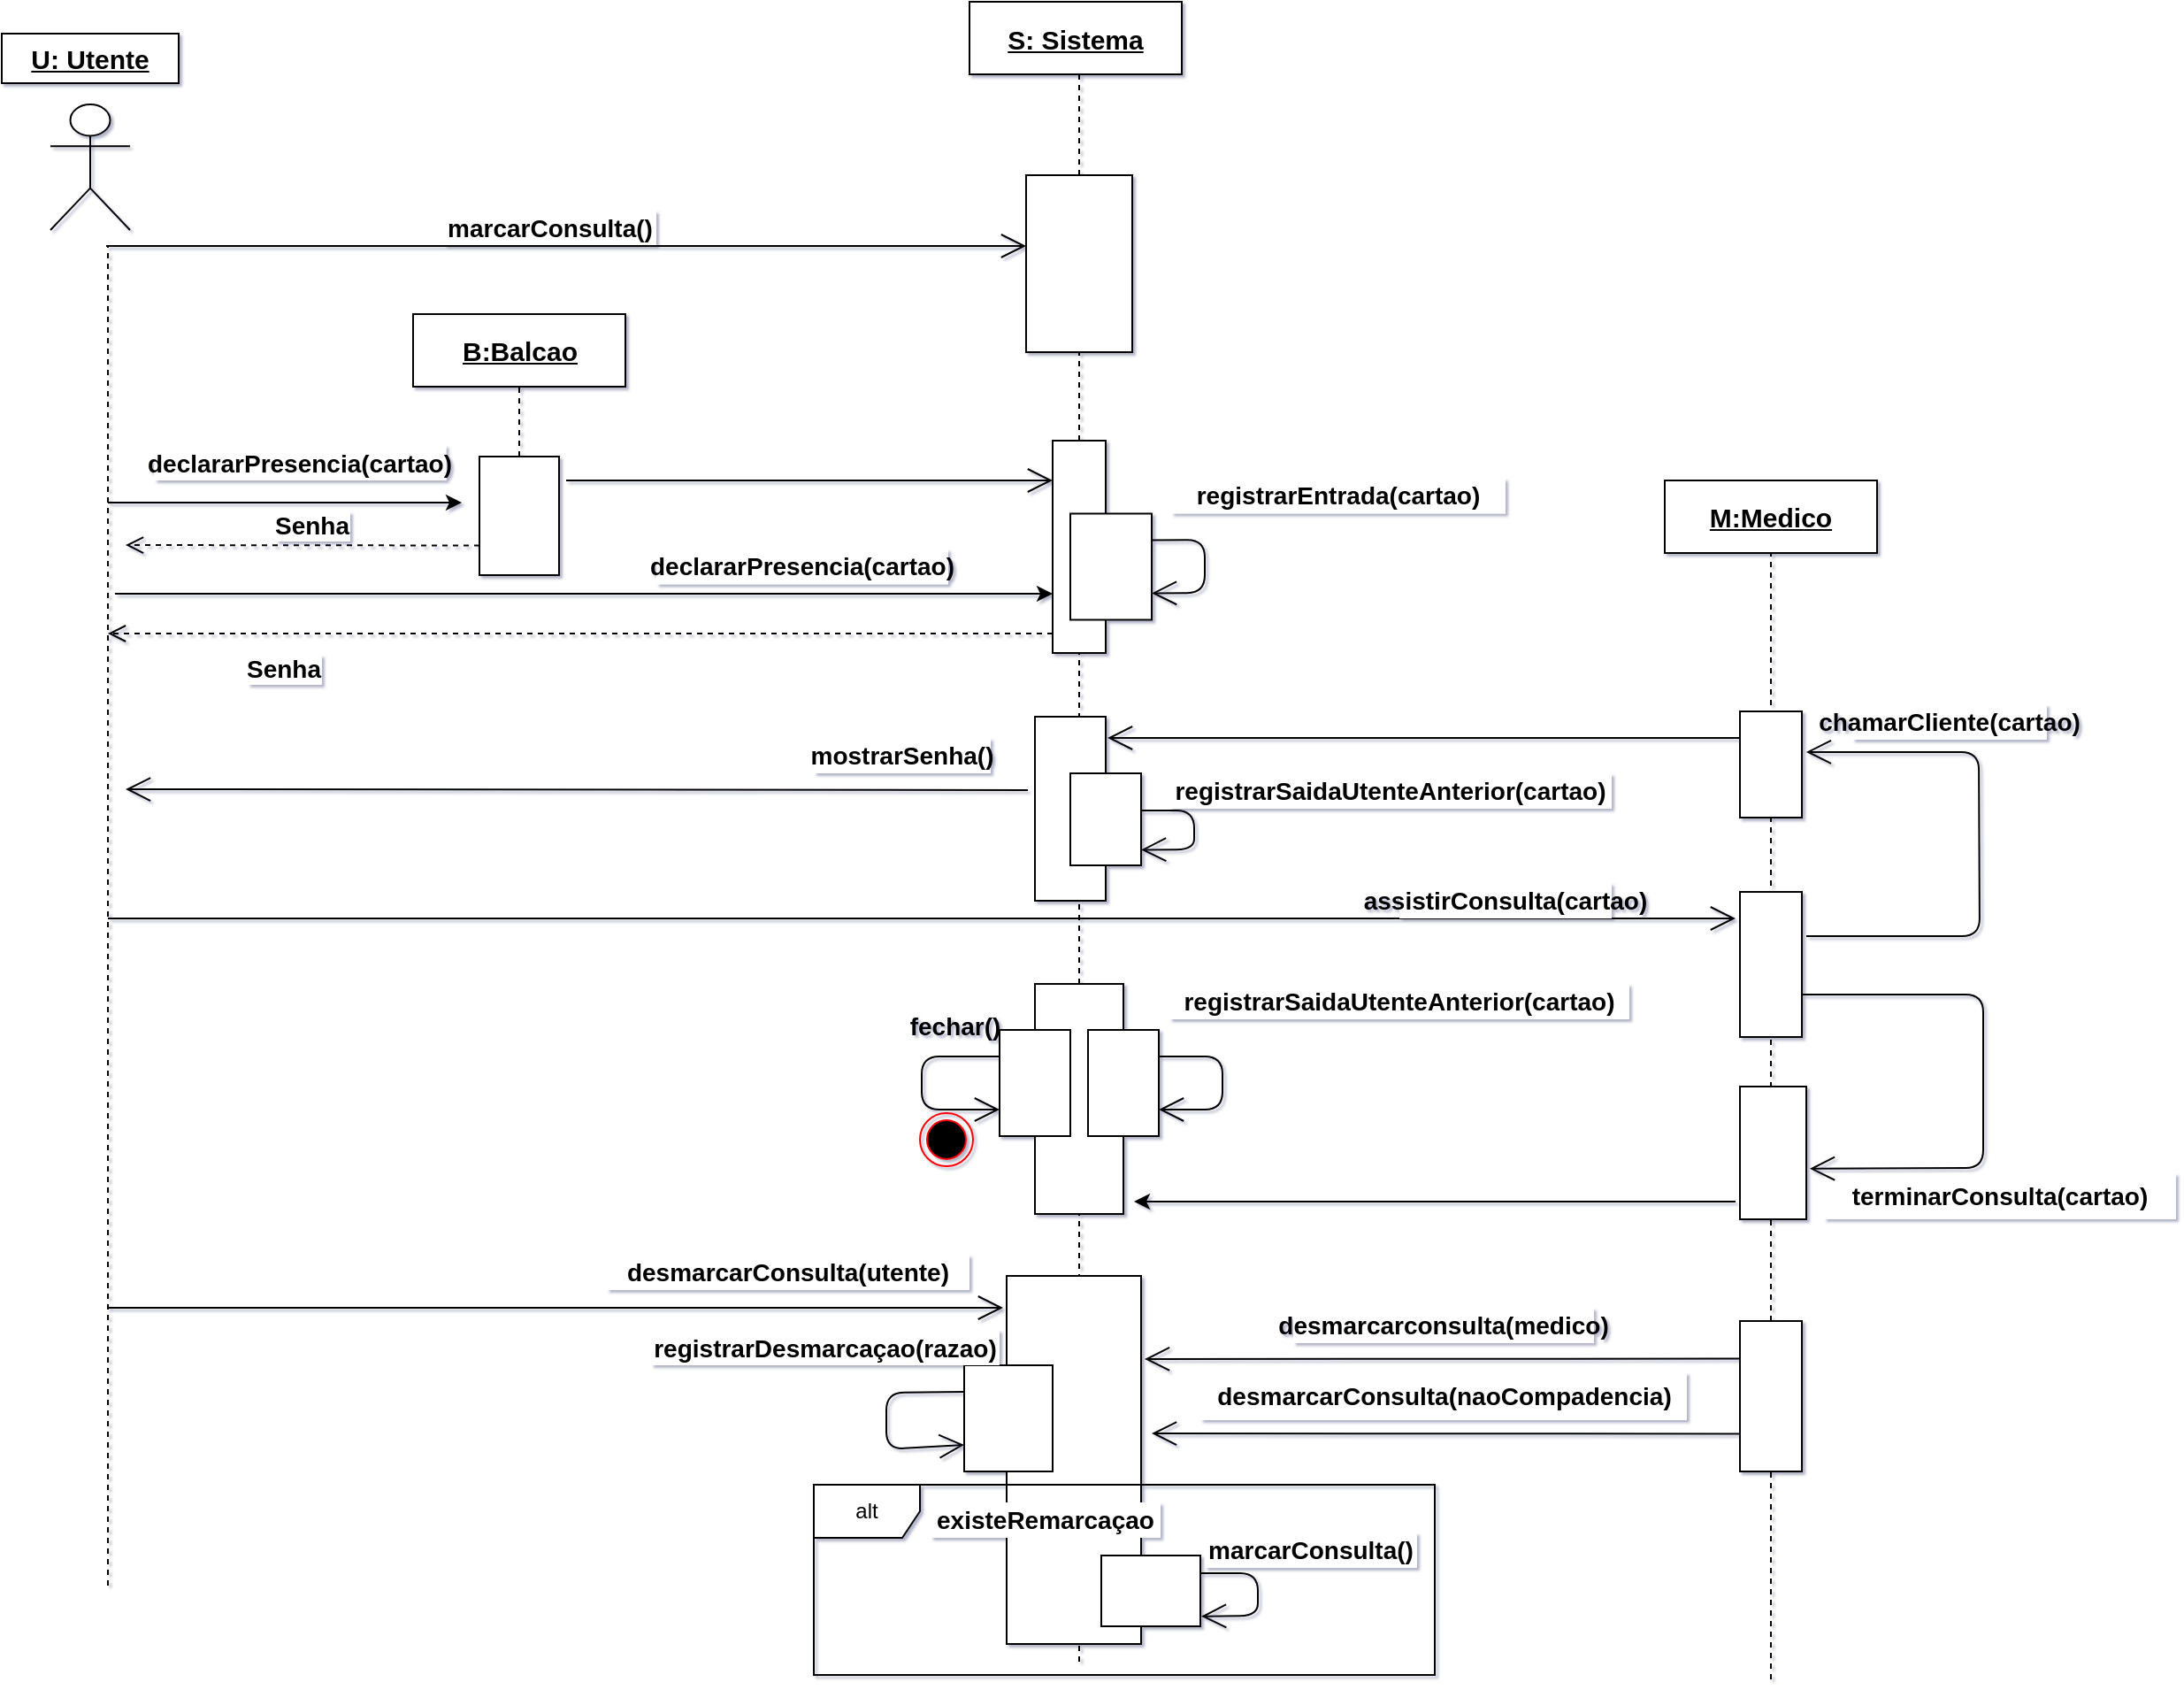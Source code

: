 <mxfile version="14.2.4" type="device"><diagram id="nksBYRpKuUvlGFji--ah" name="Page-1"><mxGraphModel dx="593" dy="313" grid="1" gridSize="10" guides="1" tooltips="1" connect="1" arrows="1" fold="1" page="1" pageScale="1" pageWidth="1390" pageHeight="980" math="0" shadow="1"><root><mxCell id="0"/><mxCell id="1" parent="0"/><mxCell id="WD7RwW45TAz70TlwFMTZ-11" value="" style="endArrow=none;dashed=1;html=1;" parent="1" source="WD7RwW45TAz70TlwFMTZ-15" edge="1"><mxGeometry width="50" height="50" relative="1" as="geometry"><mxPoint x="654" y="837" as="sourcePoint"/><mxPoint x="649" y="59" as="targetPoint"/></mxGeometry></mxCell><mxCell id="WD7RwW45TAz70TlwFMTZ-18" value="" style="endArrow=classic;html=1;" parent="1" edge="1"><mxGeometry width="50" height="50" relative="1" as="geometry"><mxPoint x="100" y="305" as="sourcePoint"/><mxPoint x="300" y="305" as="targetPoint"/></mxGeometry></mxCell><mxCell id="WD7RwW45TAz70TlwFMTZ-21" value="declararPresencia(cartao)" style="text;html=1;strokeColor=none;align=center;verticalAlign=middle;whiteSpace=wrap;rounded=0;fontStyle=1;fontSize=14;fillColor=#ffffff;" parent="1" vertex="1"><mxGeometry x="126.25" y="272.5" width="165" height="20" as="geometry"/></mxCell><mxCell id="WD7RwW45TAz70TlwFMTZ-27" value="" style="rounded=0;whiteSpace=wrap;html=1;" parent="1" vertex="1"><mxGeometry x="634" y="270" width="30" height="120" as="geometry"/></mxCell><mxCell id="WD7RwW45TAz70TlwFMTZ-28" value="" style="endArrow=none;dashed=1;html=1;entryX=0.5;entryY=1;entryDx=0;entryDy=0;" parent="1" source="WD7RwW45TAz70TlwFMTZ-50" target="WD7RwW45TAz70TlwFMTZ-27" edge="1"><mxGeometry width="50" height="50" relative="1" as="geometry"><mxPoint x="654" y="837" as="sourcePoint"/><mxPoint x="649" y="-3" as="targetPoint"/></mxGeometry></mxCell><mxCell id="WD7RwW45TAz70TlwFMTZ-30" value="" style="endArrow=open;endFill=1;endSize=12;html=1;" parent="1" edge="1"><mxGeometry width="160" relative="1" as="geometry"><mxPoint x="620" y="467.48" as="sourcePoint"/><mxPoint x="110" y="467" as="targetPoint"/></mxGeometry></mxCell><mxCell id="WD7RwW45TAz70TlwFMTZ-32" value="" style="rounded=0;whiteSpace=wrap;html=1;" parent="1" vertex="1"><mxGeometry x="624" y="426" width="40" height="104" as="geometry"/></mxCell><mxCell id="WD7RwW45TAz70TlwFMTZ-33" value="mostrarSenha()" style="text;html=1;strokeColor=none;align=center;verticalAlign=middle;whiteSpace=wrap;rounded=0;fontStyle=1;fontSize=14;fillColor=#ffffff;" parent="1" vertex="1"><mxGeometry x="499" y="438" width="100" height="20" as="geometry"/></mxCell><mxCell id="WD7RwW45TAz70TlwFMTZ-34" value="" style="endArrow=open;endFill=1;endSize=12;html=1;exitX=0;exitY=0.25;exitDx=0;exitDy=0;" parent="1" source="GIA6n7qFe35cQlI2zI8d-4" edge="1"><mxGeometry width="160" relative="1" as="geometry"><mxPoint x="805" y="437.0" as="sourcePoint"/><mxPoint x="665" y="438" as="targetPoint"/></mxGeometry></mxCell><mxCell id="WD7RwW45TAz70TlwFMTZ-39" value="" style="rounded=0;whiteSpace=wrap;html=1;" parent="1" vertex="1"><mxGeometry x="644" y="458" width="40" height="52" as="geometry"/></mxCell><mxCell id="WD7RwW45TAz70TlwFMTZ-50" value="" style="rounded=0;whiteSpace=wrap;html=1;" parent="1" vertex="1"><mxGeometry x="624" y="577" width="50" height="130" as="geometry"/></mxCell><mxCell id="WD7RwW45TAz70TlwFMTZ-51" value="" style="endArrow=none;dashed=1;html=1;entryX=0.5;entryY=1;entryDx=0;entryDy=0;" parent="1" target="WD7RwW45TAz70TlwFMTZ-50" edge="1"><mxGeometry width="50" height="50" relative="1" as="geometry"><mxPoint x="649" y="960" as="sourcePoint"/><mxPoint x="649" y="170" as="targetPoint"/></mxGeometry></mxCell><mxCell id="WD7RwW45TAz70TlwFMTZ-52" value="" style="rounded=0;whiteSpace=wrap;html=1;" parent="1" vertex="1"><mxGeometry x="604" y="603" width="40" height="60" as="geometry"/></mxCell><mxCell id="WD7RwW45TAz70TlwFMTZ-53" value="" style="rounded=0;whiteSpace=wrap;html=1;" parent="1" vertex="1"><mxGeometry x="654" y="603" width="40" height="60" as="geometry"/></mxCell><mxCell id="WD7RwW45TAz70TlwFMTZ-65" value="fechar()" style="text;html=1;strokeColor=none;fillColor=none;align=center;verticalAlign=middle;whiteSpace=wrap;rounded=0;fontStyle=1;fontSize=14;" parent="1" vertex="1"><mxGeometry x="559" y="591" width="40" height="20" as="geometry"/></mxCell><mxCell id="WD7RwW45TAz70TlwFMTZ-66" value="" style="endArrow=open;endFill=1;endSize=12;html=1;" parent="1" edge="1"><mxGeometry width="160" relative="1" as="geometry"><mxPoint x="100" y="540" as="sourcePoint"/><mxPoint x="1020" y="540" as="targetPoint"/></mxGeometry></mxCell><mxCell id="WD7RwW45TAz70TlwFMTZ-69" value="assistirConsulta(cartao)" style="text;html=1;strokeColor=none;align=center;verticalAlign=middle;whiteSpace=wrap;rounded=0;fontStyle=1;fontSize=14;fillColor=#ffffff;" parent="1" vertex="1"><mxGeometry x="830" y="520" width="120" height="20" as="geometry"/></mxCell><mxCell id="DfYYFf-2BSC2NgVYR4sn-27" value="" style="rounded=0;whiteSpace=wrap;html=1;" parent="1" vertex="1"><mxGeometry x="608" y="742" width="76" height="208" as="geometry"/></mxCell><mxCell id="WD7RwW45TAz70TlwFMTZ-16" value="marcarConsulta()" style="text;html=1;strokeColor=none;align=center;verticalAlign=middle;whiteSpace=wrap;rounded=0;fontStyle=1;fontSize=14;fillColor=#ffffff;" parent="1" vertex="1"><mxGeometry x="290" y="140" width="120" height="20" as="geometry"/></mxCell><mxCell id="WD7RwW45TAz70TlwFMTZ-15" value="" style="rounded=0;whiteSpace=wrap;html=1;" parent="1" vertex="1"><mxGeometry x="619" y="120" width="60" height="100" as="geometry"/></mxCell><mxCell id="DfYYFf-2BSC2NgVYR4sn-49" value="" style="endArrow=none;dashed=1;html=1;entryX=0.5;entryY=1;entryDx=0;entryDy=0;" parent="1" source="WD7RwW45TAz70TlwFMTZ-27" target="WD7RwW45TAz70TlwFMTZ-15" edge="1"><mxGeometry width="50" height="50" relative="1" as="geometry"><mxPoint x="649" y="266" as="sourcePoint"/><mxPoint x="649" y="-3" as="targetPoint"/></mxGeometry></mxCell><mxCell id="DfYYFf-2BSC2NgVYR4sn-78" value="" style="endArrow=open;endFill=1;endSize=12;html=1;exitX=0;exitY=0.25;exitDx=0;exitDy=0;" parent="1" edge="1" source="GIA6n7qFe35cQlI2zI8d-3"><mxGeometry width="160" relative="1" as="geometry"><mxPoint x="876" y="825" as="sourcePoint"/><mxPoint x="686" y="789" as="targetPoint"/></mxGeometry></mxCell><mxCell id="DfYYFf-2BSC2NgVYR4sn-79" value="" style="endArrow=open;endFill=1;endSize=12;html=1;exitX=0;exitY=0.75;exitDx=0;exitDy=0;" parent="1" source="GIA6n7qFe35cQlI2zI8d-3" edge="1"><mxGeometry width="160" relative="1" as="geometry"><mxPoint x="805" y="865" as="sourcePoint"/><mxPoint x="690" y="831" as="targetPoint"/></mxGeometry></mxCell><mxCell id="DfYYFf-2BSC2NgVYR4sn-80" value="desmarcarconsulta(medico)" style="text;html=1;strokeColor=none;align=center;verticalAlign=middle;whiteSpace=wrap;rounded=0;fontStyle=1;fontSize=14;fillColor=#ffffff;" parent="1" vertex="1"><mxGeometry x="770" y="760" width="170" height="20" as="geometry"/></mxCell><mxCell id="DfYYFf-2BSC2NgVYR4sn-82" value="" style="endArrow=open;endFill=1;endSize=12;html=1;" parent="1" edge="1"><mxGeometry width="160" relative="1" as="geometry"><mxPoint x="100" y="760" as="sourcePoint"/><mxPoint x="606" y="760" as="targetPoint"/></mxGeometry></mxCell><mxCell id="DfYYFf-2BSC2NgVYR4sn-87" value="desmarcarConsulta(utente)" style="text;html=1;strokeColor=none;align=center;verticalAlign=middle;whiteSpace=wrap;rounded=0;fontStyle=1;fontSize=14;fillColor=#ffffff;" parent="1" vertex="1"><mxGeometry x="382" y="730" width="205" height="20" as="geometry"/></mxCell><mxCell id="DfYYFf-2BSC2NgVYR4sn-88" value="" style="rounded=0;whiteSpace=wrap;html=1;strokeColor=#000000;fillColor=#ffffff;" parent="1" vertex="1"><mxGeometry x="584" y="792.5" width="50" height="60" as="geometry"/></mxCell><mxCell id="DfYYFf-2BSC2NgVYR4sn-89" value="registrarSaidaUtenteAnterior(cartao)" style="text;html=1;strokeColor=none;align=center;verticalAlign=middle;whiteSpace=wrap;rounded=0;rotation=0;fontStyle=1;fontSize=14;fillColor=#ffffff;" parent="1" vertex="1"><mxGeometry x="700" y="458" width="250" height="20" as="geometry"/></mxCell><mxCell id="DfYYFf-2BSC2NgVYR4sn-94" value="registrarDesmarcaçao(razao)" style="text;html=1;strokeColor=none;align=center;verticalAlign=middle;whiteSpace=wrap;rounded=0;fontStyle=1;fontSize=14;fillColor=#ffffff;" parent="1" vertex="1"><mxGeometry x="407" y="772.5" width="197" height="20" as="geometry"/></mxCell><mxCell id="DfYYFf-2BSC2NgVYR4sn-100" value="" style="endArrow=none;dashed=1;html=1;entryX=0.5;entryY=1;entryDx=0;entryDy=0;" parent="1" edge="1" target="4-cfbnJq5te2XabxBiRp-6" source="WD7RwW45TAz70TlwFMTZ-19"><mxGeometry width="50" height="50" relative="1" as="geometry"><mxPoint x="246" y="489" as="sourcePoint"/><mxPoint x="246" y="60" as="targetPoint"/></mxGeometry></mxCell><mxCell id="4-cfbnJq5te2XabxBiRp-5" value="S: Sistema" style="text;html=1;align=center;verticalAlign=middle;whiteSpace=wrap;rounded=0;fontStyle=5;fillColor=#ffffff;strokeColor=#000000;fontSize=15;" parent="1" vertex="1"><mxGeometry x="587" y="22" width="120" height="41" as="geometry"/></mxCell><mxCell id="4-cfbnJq5te2XabxBiRp-6" value="B:Balcao" style="text;html=1;align=center;verticalAlign=middle;whiteSpace=wrap;rounded=0;fontStyle=5;fillColor=#ffffff;strokeColor=#000000;fontSize=15;" parent="1" vertex="1"><mxGeometry x="272.5" y="198.5" width="120" height="41" as="geometry"/></mxCell><mxCell id="4-cfbnJq5te2XabxBiRp-7" value="U: Utente" style="text;html=1;align=center;verticalAlign=middle;whiteSpace=wrap;rounded=0;fontStyle=5;fillColor=#ffffff;strokeColor=#000000;fontSize=15;" parent="1" vertex="1"><mxGeometry x="40" y="40" width="100" height="28" as="geometry"/></mxCell><mxCell id="4-cfbnJq5te2XabxBiRp-28" value="&lt;b&gt;Senha&lt;/b&gt;" style="html=1;verticalAlign=bottom;endArrow=open;dashed=1;endSize=8;fontSize=14;exitX=0;exitY=0.75;exitDx=0;exitDy=0;" parent="1" edge="1" source="WD7RwW45TAz70TlwFMTZ-19"><mxGeometry x="-0.044" relative="1" as="geometry"><mxPoint x="220" y="365" as="sourcePoint"/><mxPoint x="110" y="329" as="targetPoint"/><mxPoint as="offset"/></mxGeometry></mxCell><mxCell id="4-cfbnJq5te2XabxBiRp-65" value="" style="ellipse;html=1;shape=endState;fillColor=#000000;strokeColor=#ff0000;fontSize=14;" parent="1" vertex="1"><mxGeometry x="559" y="650" width="30" height="30" as="geometry"/></mxCell><mxCell id="WD7RwW45TAz70TlwFMTZ-2" value="" style="shape=umlActor;verticalLabelPosition=bottom;verticalAlign=top;html=1;outlineConnect=0;" parent="1" vertex="1"><mxGeometry x="67.5" y="80" width="45" height="71" as="geometry"/></mxCell><mxCell id="4-cfbnJq5te2XabxBiRp-112" value="" style="endArrow=none;dashed=1;html=1;" parent="1" edge="1"><mxGeometry width="50" height="50" relative="1" as="geometry"><mxPoint x="100" y="917" as="sourcePoint"/><mxPoint x="100" y="160" as="targetPoint"/></mxGeometry></mxCell><mxCell id="r6B9vIsK7ALmx9C5HrUD-3" value="" style="endArrow=open;endFill=1;endSize=12;html=1;" parent="1" edge="1"><mxGeometry width="160" relative="1" as="geometry"><mxPoint x="99" y="160" as="sourcePoint"/><mxPoint x="619" y="160" as="targetPoint"/></mxGeometry></mxCell><mxCell id="r6B9vIsK7ALmx9C5HrUD-8" value="" style="endArrow=open;endFill=1;endSize=12;html=1;entryX=1.001;entryY=0.831;entryDx=0;entryDy=0;entryPerimeter=0;" parent="1" target="WD7RwW45TAz70TlwFMTZ-39" edge="1"><mxGeometry width="160" relative="1" as="geometry"><mxPoint x="684" y="479" as="sourcePoint"/><mxPoint x="844" y="479" as="targetPoint"/><Array as="points"><mxPoint x="714" y="479"/><mxPoint x="714" y="501"/></Array></mxGeometry></mxCell><mxCell id="r6B9vIsK7ALmx9C5HrUD-10" value="declararPresencia(cartao)" style="text;html=1;strokeColor=none;align=center;verticalAlign=middle;whiteSpace=wrap;rounded=0;fontStyle=1;fontSize=14;fillColor=#ffffff;" parent="1" vertex="1"><mxGeometry x="410" y="331.25" width="165" height="20" as="geometry"/></mxCell><mxCell id="r6B9vIsK7ALmx9C5HrUD-11" value="&lt;b&gt;Senha&lt;/b&gt;" style="html=1;verticalAlign=bottom;endArrow=open;dashed=1;endSize=8;fontSize=14;exitX=0;exitY=1;exitDx=0;exitDy=0;" parent="1" edge="1"><mxGeometry x="0.625" y="31" relative="1" as="geometry"><mxPoint x="634" y="379" as="sourcePoint"/><mxPoint x="100" y="379" as="targetPoint"/><mxPoint x="-1" as="offset"/></mxGeometry></mxCell><mxCell id="GIA6n7qFe35cQlI2zI8d-1" value="M:Medico" style="text;html=1;align=center;verticalAlign=middle;whiteSpace=wrap;rounded=0;fontStyle=5;fillColor=#ffffff;strokeColor=#000000;fontSize=15;" parent="1" vertex="1"><mxGeometry x="980" y="292.5" width="120" height="41" as="geometry"/></mxCell><mxCell id="DfYYFf-2BSC2NgVYR4sn-81" value="desmarcarConsulta(naoCompadencia)" style="text;html=1;strokeColor=none;align=center;verticalAlign=middle;whiteSpace=wrap;rounded=0;fontStyle=1;fontSize=14;fillColor=#ffffff;" parent="1" vertex="1"><mxGeometry x="717.5" y="796.5" width="275" height="27" as="geometry"/></mxCell><mxCell id="GIA6n7qFe35cQlI2zI8d-12" value="chamarCliente(cartao)" style="text;html=1;strokeColor=none;align=center;verticalAlign=middle;whiteSpace=wrap;rounded=0;fontStyle=1;fontSize=14;fillColor=#ffffff;" parent="1" vertex="1"><mxGeometry x="1086" y="419" width="110" height="20" as="geometry"/></mxCell><mxCell id="GIA6n7qFe35cQlI2zI8d-15" value="terminarConsulta(cartao)" style="text;html=1;strokeColor=none;align=center;verticalAlign=middle;whiteSpace=wrap;rounded=0;fontStyle=1;fontSize=14;fillColor=#ffffff;" parent="1" vertex="1"><mxGeometry x="1070" y="684" width="199" height="26" as="geometry"/></mxCell><mxCell id="GIA6n7qFe35cQlI2zI8d-24" value="" style="endArrow=open;endFill=1;endSize=12;html=1;exitX=1;exitY=0.5;exitDx=0;exitDy=0;entryX=1.053;entryY=0.619;entryDx=0;entryDy=0;entryPerimeter=0;" parent="1" edge="1" target="BdDBulmb423MtZcPDwMi-29"><mxGeometry width="160" relative="1" as="geometry"><mxPoint x="1057.5" y="583" as="sourcePoint"/><mxPoint x="1057.5" y="662" as="targetPoint"/><Array as="points"><mxPoint x="1160" y="583"/><mxPoint x="1160" y="681"/></Array></mxGeometry></mxCell><mxCell id="GIA6n7qFe35cQlI2zI8d-25" value="" style="endArrow=open;endFill=1;endSize=12;html=1;entryX=1.069;entryY=0.383;entryDx=0;entryDy=0;entryPerimeter=0;" parent="1" target="GIA6n7qFe35cQlI2zI8d-4" edge="1"><mxGeometry width="160" relative="1" as="geometry"><mxPoint x="1060" y="550" as="sourcePoint"/><mxPoint x="1260" y="708" as="targetPoint"/><Array as="points"><mxPoint x="1158" y="550"/><mxPoint x="1157.5" y="446"/></Array></mxGeometry></mxCell><mxCell id="WD7RwW45TAz70TlwFMTZ-19" value="" style="rounded=0;whiteSpace=wrap;html=1;" parent="1" vertex="1"><mxGeometry x="310" y="279" width="45" height="67" as="geometry"/></mxCell><mxCell id="BdDBulmb423MtZcPDwMi-13" value="" style="endArrow=classic;html=1;" edge="1" parent="1"><mxGeometry width="50" height="50" relative="1" as="geometry"><mxPoint x="104" y="356.5" as="sourcePoint"/><mxPoint x="634" y="356.5" as="targetPoint"/></mxGeometry></mxCell><mxCell id="BdDBulmb423MtZcPDwMi-14" value="" style="endArrow=open;endFill=1;endSize=12;html=1;" edge="1" parent="1"><mxGeometry width="160" relative="1" as="geometry"><mxPoint x="359" y="292.5" as="sourcePoint"/><mxPoint x="634" y="292.5" as="targetPoint"/></mxGeometry></mxCell><mxCell id="BdDBulmb423MtZcPDwMi-15" value="" style="rounded=0;whiteSpace=wrap;html=1;" vertex="1" parent="1"><mxGeometry x="644" y="311.25" width="46" height="60" as="geometry"/></mxCell><mxCell id="BdDBulmb423MtZcPDwMi-16" value="" style="endArrow=open;endFill=1;endSize=12;html=1;exitX=1;exitY=0.25;exitDx=0;exitDy=0;entryX=1;entryY=0.75;entryDx=0;entryDy=0;" edge="1" parent="1" source="BdDBulmb423MtZcPDwMi-15" target="BdDBulmb423MtZcPDwMi-15"><mxGeometry width="160" relative="1" as="geometry"><mxPoint x="670" y="550" as="sourcePoint"/><mxPoint x="830" y="550" as="targetPoint"/><Array as="points"><mxPoint x="720" y="326"/><mxPoint x="720" y="356"/></Array></mxGeometry></mxCell><mxCell id="BdDBulmb423MtZcPDwMi-17" value="registrarEntrada(cartao)" style="text;html=1;strokeColor=none;align=center;verticalAlign=middle;whiteSpace=wrap;rounded=0;rotation=0;fontStyle=1;fontSize=14;fillColor=#ffffff;" vertex="1" parent="1"><mxGeometry x="701" y="291.25" width="189" height="20" as="geometry"/></mxCell><mxCell id="BdDBulmb423MtZcPDwMi-19" value="registrarSaidaUtenteAnterior(cartao)" style="text;html=1;strokeColor=none;align=center;verticalAlign=middle;whiteSpace=wrap;rounded=0;rotation=0;fontStyle=1;fontSize=14;fillColor=#ffffff;" vertex="1" parent="1"><mxGeometry x="700" y="577" width="260" height="20" as="geometry"/></mxCell><mxCell id="BdDBulmb423MtZcPDwMi-26" value="" style="endArrow=none;dashed=1;html=1;entryX=0.5;entryY=1;entryDx=0;entryDy=0;" edge="1" parent="1" source="GIA6n7qFe35cQlI2zI8d-3" target="GIA6n7qFe35cQlI2zI8d-1"><mxGeometry width="50" height="50" relative="1" as="geometry"><mxPoint x="1040" y="970" as="sourcePoint"/><mxPoint x="930" y="530" as="targetPoint"/></mxGeometry></mxCell><mxCell id="GIA6n7qFe35cQlI2zI8d-7" value="" style="rounded=0;whiteSpace=wrap;html=1;" parent="1" vertex="1"><mxGeometry x="1022.5" y="525" width="35" height="82" as="geometry"/></mxCell><mxCell id="GIA6n7qFe35cQlI2zI8d-4" value="" style="rounded=0;whiteSpace=wrap;html=1;" parent="1" vertex="1"><mxGeometry x="1022.5" y="423" width="35" height="60" as="geometry"/></mxCell><mxCell id="BdDBulmb423MtZcPDwMi-27" value="" style="endArrow=open;endFill=1;endSize=12;html=1;exitX=0;exitY=0.25;exitDx=0;exitDy=0;entryX=0;entryY=0.75;entryDx=0;entryDy=0;" edge="1" parent="1" source="WD7RwW45TAz70TlwFMTZ-52" target="WD7RwW45TAz70TlwFMTZ-52"><mxGeometry width="160" relative="1" as="geometry"><mxPoint x="790" y="650" as="sourcePoint"/><mxPoint x="950" y="650" as="targetPoint"/><Array as="points"><mxPoint x="560" y="618"/><mxPoint x="560" y="648"/></Array></mxGeometry></mxCell><mxCell id="BdDBulmb423MtZcPDwMi-28" value="" style="endArrow=open;endFill=1;endSize=12;html=1;exitX=1;exitY=0.25;exitDx=0;exitDy=0;entryX=1;entryY=0.75;entryDx=0;entryDy=0;" edge="1" parent="1" source="WD7RwW45TAz70TlwFMTZ-53" target="WD7RwW45TAz70TlwFMTZ-53"><mxGeometry width="160" relative="1" as="geometry"><mxPoint x="695" y="650" as="sourcePoint"/><mxPoint x="700" y="690" as="targetPoint"/><Array as="points"><mxPoint x="730" y="618"/><mxPoint x="730" y="648"/></Array></mxGeometry></mxCell><mxCell id="BdDBulmb423MtZcPDwMi-29" value="" style="rounded=0;whiteSpace=wrap;html=1;fillColor=#ffffff;" vertex="1" parent="1"><mxGeometry x="1022.5" y="635" width="37.5" height="75" as="geometry"/></mxCell><mxCell id="BdDBulmb423MtZcPDwMi-30" value="" style="endArrow=classic;html=1;" edge="1" parent="1"><mxGeometry width="50" height="50" relative="1" as="geometry"><mxPoint x="1020" y="700" as="sourcePoint"/><mxPoint x="680" y="700" as="targetPoint"/></mxGeometry></mxCell><mxCell id="GIA6n7qFe35cQlI2zI8d-3" value="" style="rounded=0;whiteSpace=wrap;html=1;" parent="1" vertex="1"><mxGeometry x="1022.5" y="767.5" width="35" height="85" as="geometry"/></mxCell><mxCell id="BdDBulmb423MtZcPDwMi-31" value="" style="endArrow=none;dashed=1;html=1;entryX=0.5;entryY=1;entryDx=0;entryDy=0;" edge="1" parent="1" target="GIA6n7qFe35cQlI2zI8d-3"><mxGeometry width="50" height="50" relative="1" as="geometry"><mxPoint x="1040" y="970" as="sourcePoint"/><mxPoint x="1040" y="333.5" as="targetPoint"/></mxGeometry></mxCell><mxCell id="BdDBulmb423MtZcPDwMi-41" value="" style="endArrow=open;endFill=1;endSize=12;html=1;exitX=0;exitY=0.25;exitDx=0;exitDy=0;entryX=0;entryY=0.75;entryDx=0;entryDy=0;" edge="1" parent="1" source="DfYYFf-2BSC2NgVYR4sn-88" target="DfYYFf-2BSC2NgVYR4sn-88"><mxGeometry width="160" relative="1" as="geometry"><mxPoint x="600" y="550" as="sourcePoint"/><mxPoint x="760" y="550" as="targetPoint"/><Array as="points"><mxPoint x="540" y="808"/><mxPoint x="540" y="840"/></Array></mxGeometry></mxCell><mxCell id="BdDBulmb423MtZcPDwMi-43" value="existeRemarcaçao" style="text;html=1;strokeColor=none;align=center;verticalAlign=middle;whiteSpace=wrap;rounded=0;fillColor=#ffffff;fontStyle=1;fontSize=14;" vertex="1" parent="1"><mxGeometry x="565" y="870" width="130" height="20" as="geometry"/></mxCell><mxCell id="BdDBulmb423MtZcPDwMi-45" value="" style="rounded=0;whiteSpace=wrap;html=1;fillColor=#ffffff;fontSize=14;" vertex="1" parent="1"><mxGeometry x="661.5" y="900" width="56" height="40" as="geometry"/></mxCell><mxCell id="BdDBulmb423MtZcPDwMi-46" value="" style="endArrow=open;endFill=1;endSize=12;html=1;fontSize=14;exitX=1;exitY=0.25;exitDx=0;exitDy=0;entryX=1.009;entryY=0.86;entryDx=0;entryDy=0;entryPerimeter=0;" edge="1" parent="1" source="BdDBulmb423MtZcPDwMi-45" target="BdDBulmb423MtZcPDwMi-45"><mxGeometry width="160" relative="1" as="geometry"><mxPoint x="600" y="720" as="sourcePoint"/><mxPoint x="860" y="914" as="targetPoint"/><Array as="points"><mxPoint x="750" y="910"/><mxPoint x="750" y="934"/></Array></mxGeometry></mxCell><mxCell id="BdDBulmb423MtZcPDwMi-47" value="marcarConsulta()" style="text;html=1;strokeColor=none;align=center;verticalAlign=middle;whiteSpace=wrap;rounded=0;fontStyle=1;fontSize=14;fillColor=#ffffff;" vertex="1" parent="1"><mxGeometry x="720" y="887" width="120" height="20" as="geometry"/></mxCell><mxCell id="BdDBulmb423MtZcPDwMi-42" value="alt" style="shape=umlFrame;whiteSpace=wrap;html=1;fillColor=#ffffff;" vertex="1" parent="1"><mxGeometry x="499" y="860" width="351" height="107.5" as="geometry"/></mxCell></root></mxGraphModel></diagram></mxfile>